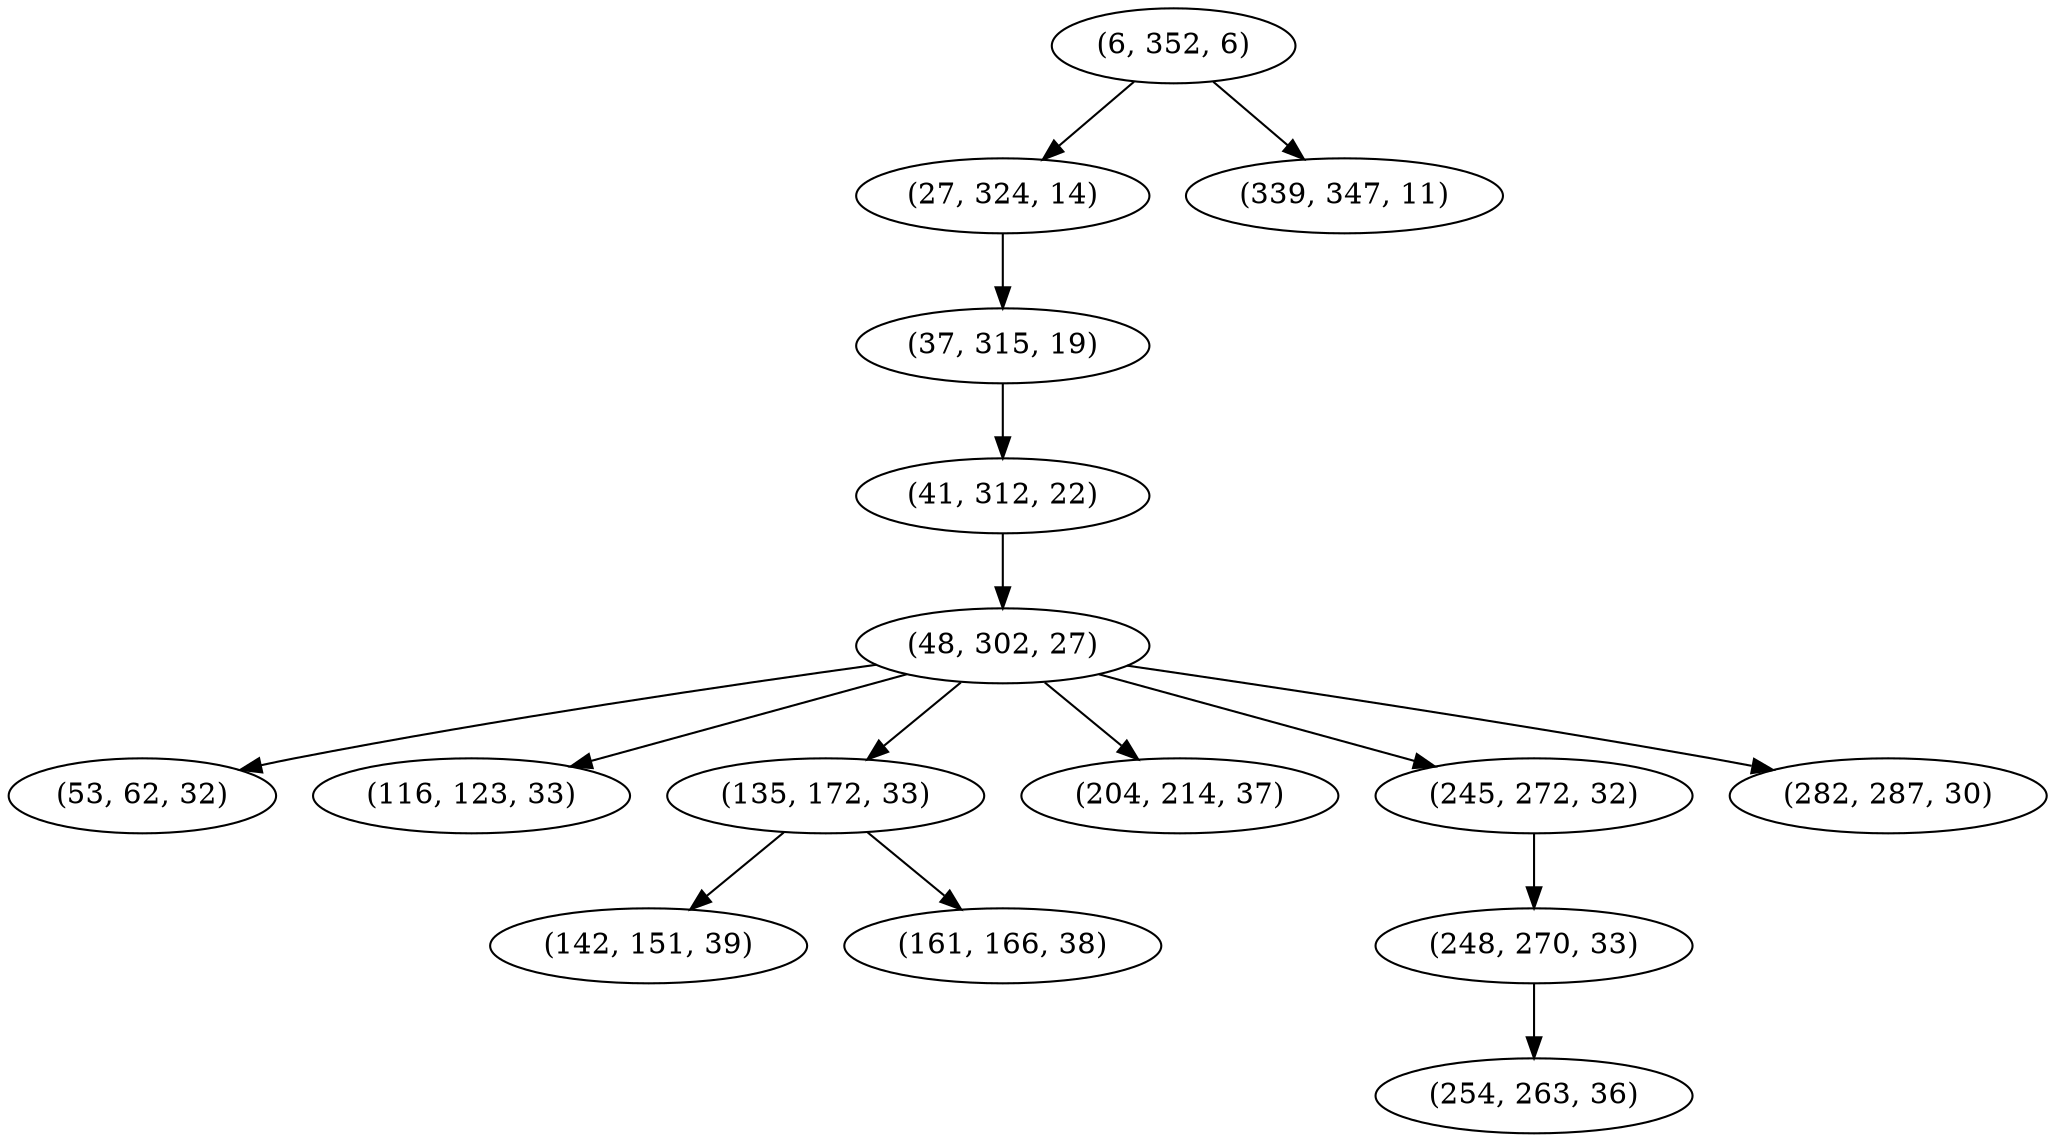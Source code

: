 digraph tree {
    "(6, 352, 6)";
    "(27, 324, 14)";
    "(37, 315, 19)";
    "(41, 312, 22)";
    "(48, 302, 27)";
    "(53, 62, 32)";
    "(116, 123, 33)";
    "(135, 172, 33)";
    "(142, 151, 39)";
    "(161, 166, 38)";
    "(204, 214, 37)";
    "(245, 272, 32)";
    "(248, 270, 33)";
    "(254, 263, 36)";
    "(282, 287, 30)";
    "(339, 347, 11)";
    "(6, 352, 6)" -> "(27, 324, 14)";
    "(6, 352, 6)" -> "(339, 347, 11)";
    "(27, 324, 14)" -> "(37, 315, 19)";
    "(37, 315, 19)" -> "(41, 312, 22)";
    "(41, 312, 22)" -> "(48, 302, 27)";
    "(48, 302, 27)" -> "(53, 62, 32)";
    "(48, 302, 27)" -> "(116, 123, 33)";
    "(48, 302, 27)" -> "(135, 172, 33)";
    "(48, 302, 27)" -> "(204, 214, 37)";
    "(48, 302, 27)" -> "(245, 272, 32)";
    "(48, 302, 27)" -> "(282, 287, 30)";
    "(135, 172, 33)" -> "(142, 151, 39)";
    "(135, 172, 33)" -> "(161, 166, 38)";
    "(245, 272, 32)" -> "(248, 270, 33)";
    "(248, 270, 33)" -> "(254, 263, 36)";
}
